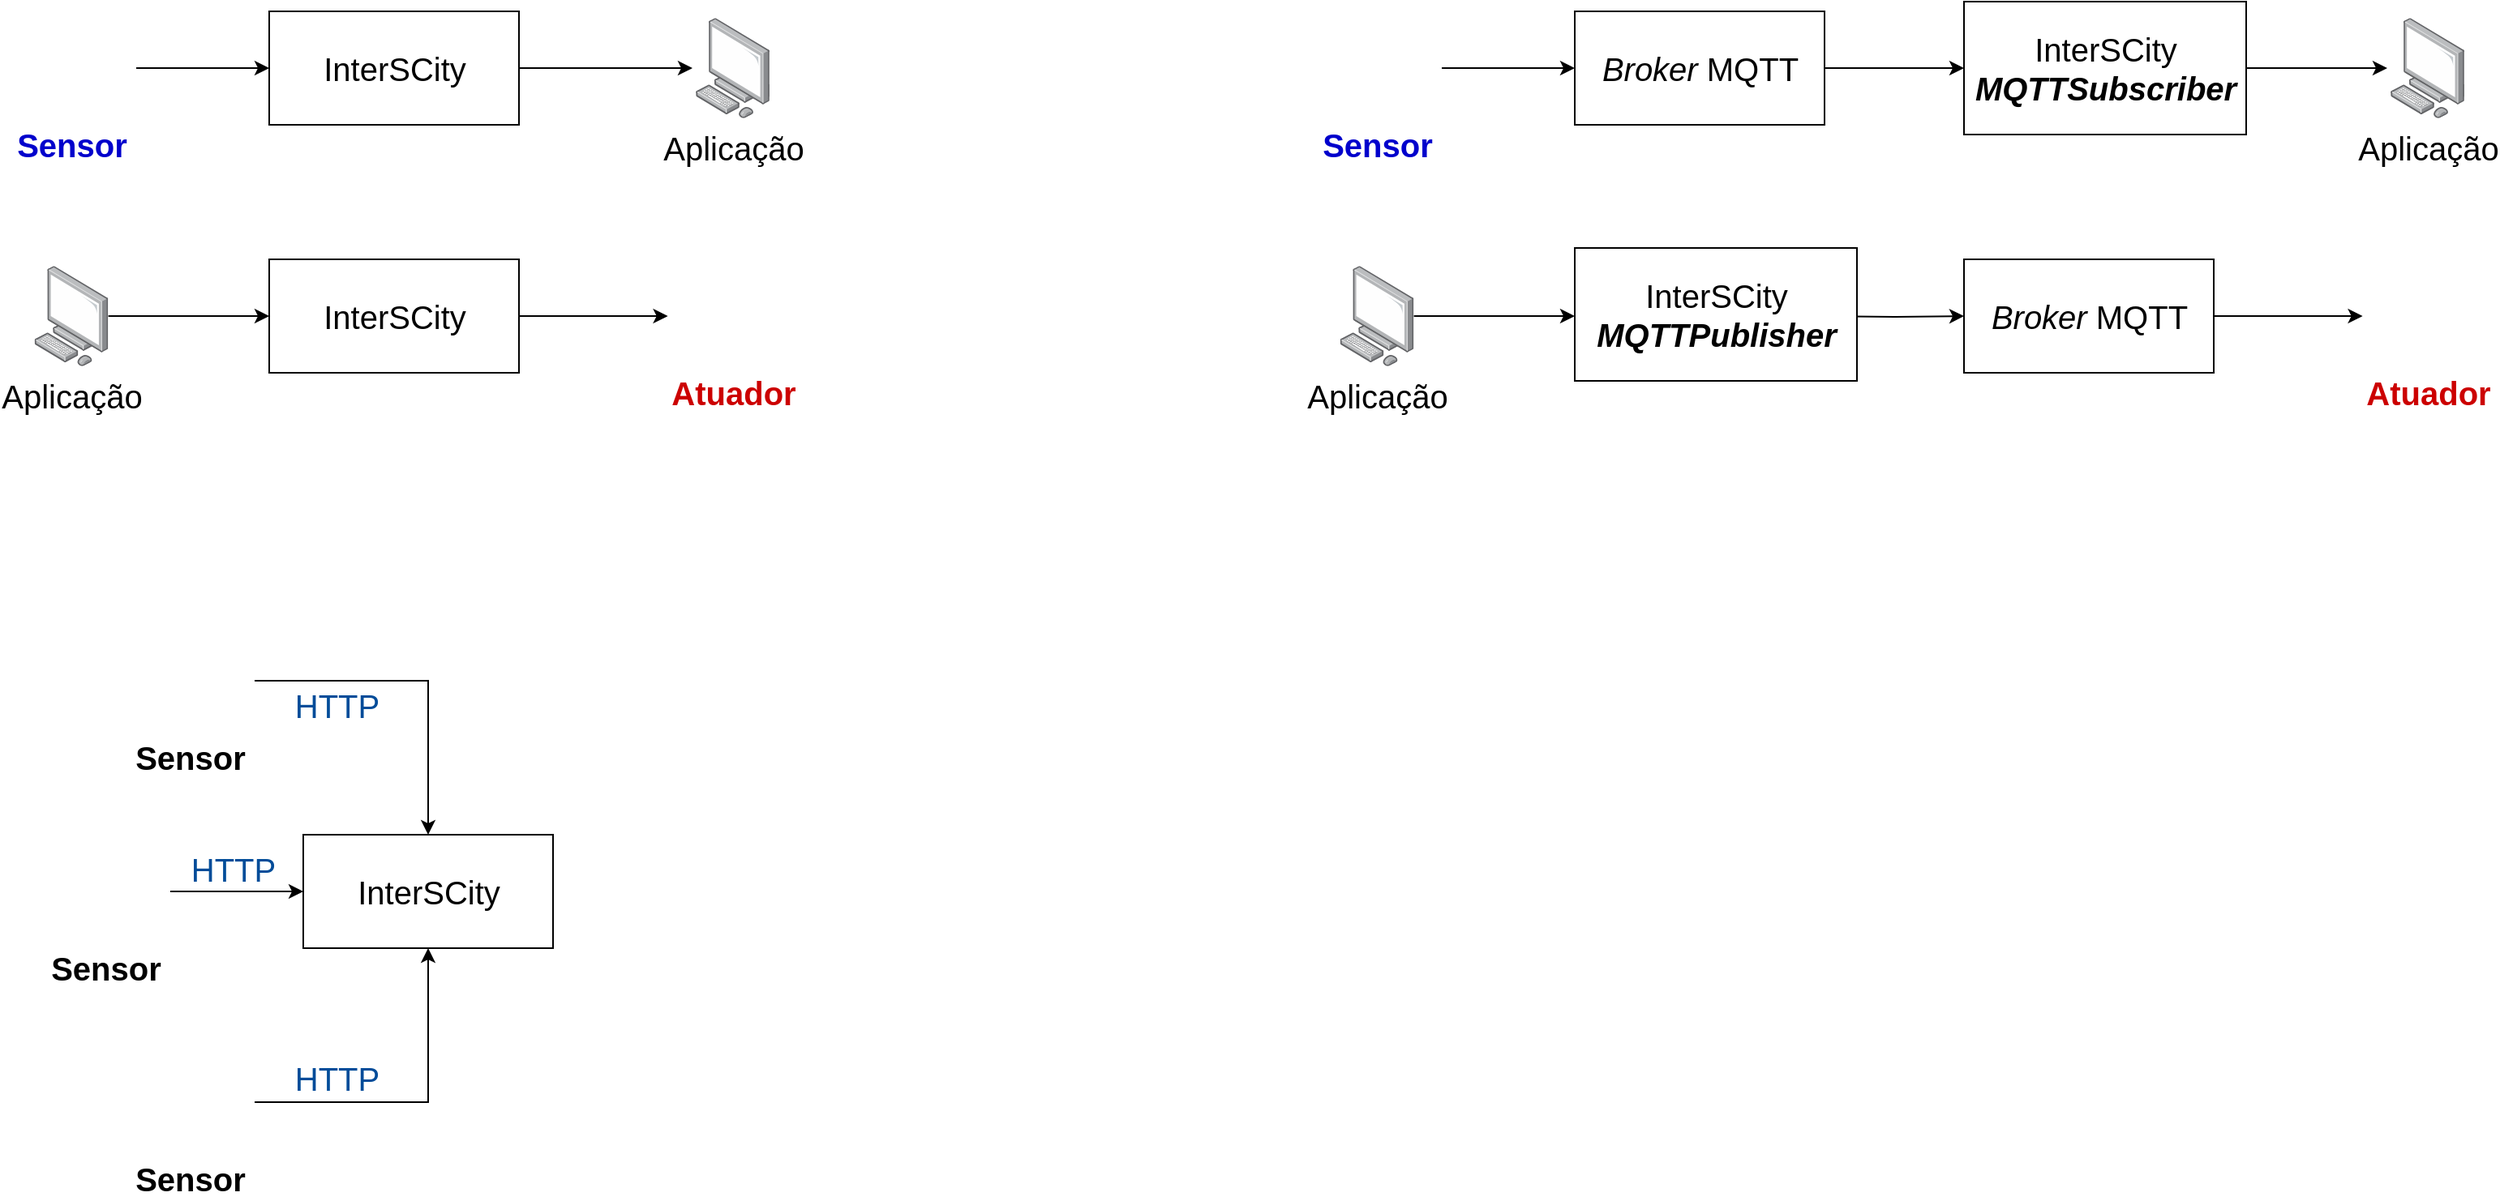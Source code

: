 <mxfile version="14.9.6" type="device"><diagram id="awm2QOP5FJoJX9uhQWzG" name="Page-1"><mxGraphModel dx="1189" dy="749" grid="0" gridSize="10" guides="1" tooltips="1" connect="1" arrows="1" fold="1" page="1" pageScale="1" pageWidth="850" pageHeight="1100" background="#ffffff" math="0" shadow="0"><root><mxCell id="0"/><mxCell id="1" parent="0"/><mxCell id="Nxv14dwnI8tz_Kg2W3dd-2" style="edgeStyle=orthogonalEdgeStyle;rounded=0;orthogonalLoop=1;jettySize=auto;html=1;exitX=1;exitY=0.5;exitDx=0;exitDy=0;entryX=-0.044;entryY=0.5;entryDx=0;entryDy=0;entryPerimeter=0;startArrow=none;startFill=0;" edge="1" parent="1" source="Nxv14dwnI8tz_Kg2W3dd-3" target="Nxv14dwnI8tz_Kg2W3dd-6"><mxGeometry relative="1" as="geometry"/></mxCell><mxCell id="Nxv14dwnI8tz_Kg2W3dd-3" value="&lt;font style=&quot;font-size: 20px&quot;&gt;InterSCity&lt;/font&gt;" style="html=1;" vertex="1" parent="1"><mxGeometry x="250" y="37" width="154" height="70" as="geometry"/></mxCell><mxCell id="Nxv14dwnI8tz_Kg2W3dd-5" value="&lt;font style=&quot;font-size: 20px&quot; color=&quot;#0000cc&quot;&gt;&lt;b&gt;Sensor&lt;/b&gt;&lt;/font&gt;" style="shape=image;html=1;verticalAlign=top;verticalLabelPosition=bottom;labelBackgroundColor=#ffffff;imageAspect=0;aspect=fixed;image=https://cdn4.iconfinder.com/data/icons/technology-83/1000/embedded_device_embedded_system_internet_embedding_embedded_systems_iot_embedded-128.png;spacing=-9;fontColor=#CC0000;" vertex="1" parent="1"><mxGeometry x="88" y="32" width="80" height="80" as="geometry"/></mxCell><mxCell id="Nxv14dwnI8tz_Kg2W3dd-6" value="&lt;font style=&quot;font-size: 20px&quot;&gt;Aplicação&lt;/font&gt;" style="points=[];aspect=fixed;html=1;align=center;shadow=0;dashed=0;image;image=img/lib/allied_telesis/computer_and_terminals/Personal_Computer.svg;spacingLeft=0;" vertex="1" parent="1"><mxGeometry x="513" y="41.1" width="45.6" height="61.8" as="geometry"/></mxCell><mxCell id="Nxv14dwnI8tz_Kg2W3dd-7" style="edgeStyle=orthogonalEdgeStyle;rounded=0;orthogonalLoop=1;jettySize=auto;html=1;exitX=1;exitY=0.5;exitDx=0;exitDy=0;entryX=0;entryY=0.5;entryDx=0;entryDy=0;startArrow=none;startFill=0;" edge="1" parent="1" source="Nxv14dwnI8tz_Kg2W3dd-5" target="Nxv14dwnI8tz_Kg2W3dd-3"><mxGeometry relative="1" as="geometry"><mxPoint x="168" y="72" as="sourcePoint"/></mxGeometry></mxCell><mxCell id="Nxv14dwnI8tz_Kg2W3dd-17" value="&lt;font style=&quot;font-size: 20px&quot; color=&quot;#cc0000&quot;&gt;&lt;b&gt;Atuador&lt;/b&gt;&lt;/font&gt;" style="shape=image;html=1;verticalAlign=top;verticalLabelPosition=bottom;labelBackgroundColor=#ffffff;imageAspect=0;aspect=fixed;image=https://cdn4.iconfinder.com/data/icons/technology-83/1000/embedded_device_embedded_system_internet_embedding_embedded_systems_iot_embedded-128.png;spacing=-9;" vertex="1" parent="1"><mxGeometry x="495.8" y="185" width="80" height="80" as="geometry"/></mxCell><mxCell id="Nxv14dwnI8tz_Kg2W3dd-24" style="edgeStyle=orthogonalEdgeStyle;rounded=0;orthogonalLoop=1;jettySize=auto;html=1;entryX=0;entryY=0.5;entryDx=0;entryDy=0;" edge="1" parent="1" source="Nxv14dwnI8tz_Kg2W3dd-18" target="Nxv14dwnI8tz_Kg2W3dd-22"><mxGeometry relative="1" as="geometry"/></mxCell><mxCell id="Nxv14dwnI8tz_Kg2W3dd-18" value="&lt;font style=&quot;font-size: 20px&quot;&gt;Aplicação&lt;/font&gt;" style="points=[];aspect=fixed;html=1;align=center;shadow=0;dashed=0;image;image=img/lib/allied_telesis/computer_and_terminals/Personal_Computer.svg;" vertex="1" parent="1"><mxGeometry x="105.2" y="194.1" width="45.6" height="61.8" as="geometry"/></mxCell><mxCell id="Nxv14dwnI8tz_Kg2W3dd-23" style="edgeStyle=orthogonalEdgeStyle;rounded=0;orthogonalLoop=1;jettySize=auto;html=1;exitX=1;exitY=0.5;exitDx=0;exitDy=0;entryX=0;entryY=0.5;entryDx=0;entryDy=0;" edge="1" parent="1" source="Nxv14dwnI8tz_Kg2W3dd-22" target="Nxv14dwnI8tz_Kg2W3dd-17"><mxGeometry relative="1" as="geometry"/></mxCell><mxCell id="Nxv14dwnI8tz_Kg2W3dd-22" value="&lt;font style=&quot;font-size: 20px&quot;&gt;InterSCity&lt;/font&gt;" style="html=1;" vertex="1" parent="1"><mxGeometry x="250" y="190" width="154" height="70" as="geometry"/></mxCell><mxCell id="Nxv14dwnI8tz_Kg2W3dd-26" value="&lt;font style=&quot;font-size: 20px&quot;&gt;InterSCity&lt;/font&gt;" style="html=1;" vertex="1" parent="1"><mxGeometry x="271" y="545" width="154" height="70" as="geometry"/></mxCell><mxCell id="Nxv14dwnI8tz_Kg2W3dd-27" value="&lt;font style=&quot;font-size: 20px&quot; color=&quot;#000000&quot;&gt;&lt;b&gt;Sensor&lt;/b&gt;&lt;/font&gt;" style="shape=image;html=1;verticalAlign=top;verticalLabelPosition=bottom;labelBackgroundColor=#ffffff;imageAspect=0;aspect=fixed;image=https://cdn4.iconfinder.com/data/icons/technology-83/1000/embedded_device_embedded_system_internet_embedding_embedded_systems_iot_embedded-128.png;spacing=-9;fontColor=#CC0000;" vertex="1" parent="1"><mxGeometry x="109" y="540" width="80" height="80" as="geometry"/></mxCell><mxCell id="Nxv14dwnI8tz_Kg2W3dd-29" style="edgeStyle=orthogonalEdgeStyle;rounded=0;orthogonalLoop=1;jettySize=auto;html=1;exitX=1;exitY=0.5;exitDx=0;exitDy=0;entryX=0;entryY=0.5;entryDx=0;entryDy=0;startArrow=none;startFill=0;" edge="1" parent="1" source="Nxv14dwnI8tz_Kg2W3dd-27" target="Nxv14dwnI8tz_Kg2W3dd-26"><mxGeometry relative="1" as="geometry"><mxPoint x="189" y="580" as="sourcePoint"/></mxGeometry></mxCell><mxCell id="Nxv14dwnI8tz_Kg2W3dd-35" style="edgeStyle=orthogonalEdgeStyle;rounded=0;jumpStyle=none;orthogonalLoop=1;jettySize=auto;html=1;entryX=0.5;entryY=1;entryDx=0;entryDy=0;fontColor=#CC0000;" edge="1" parent="1" source="Nxv14dwnI8tz_Kg2W3dd-30" target="Nxv14dwnI8tz_Kg2W3dd-26"><mxGeometry relative="1" as="geometry"/></mxCell><mxCell id="Nxv14dwnI8tz_Kg2W3dd-30" value="&lt;font style=&quot;font-size: 20px&quot; color=&quot;#000000&quot;&gt;&lt;b&gt;Sensor&lt;/b&gt;&lt;/font&gt;" style="shape=image;html=1;verticalAlign=top;verticalLabelPosition=bottom;labelBackgroundColor=#ffffff;imageAspect=0;aspect=fixed;image=https://cdn4.iconfinder.com/data/icons/technology-83/1000/embedded_device_embedded_system_internet_embedding_embedded_systems_iot_embedded-128.png;spacing=-9;fontColor=#CC0000;" vertex="1" parent="1"><mxGeometry x="161" y="670" width="80" height="80" as="geometry"/></mxCell><mxCell id="Nxv14dwnI8tz_Kg2W3dd-34" style="edgeStyle=orthogonalEdgeStyle;rounded=0;jumpStyle=none;orthogonalLoop=1;jettySize=auto;html=1;entryX=0.5;entryY=0;entryDx=0;entryDy=0;fontColor=#CC0000;" edge="1" parent="1" source="Nxv14dwnI8tz_Kg2W3dd-31" target="Nxv14dwnI8tz_Kg2W3dd-26"><mxGeometry relative="1" as="geometry"/></mxCell><mxCell id="Nxv14dwnI8tz_Kg2W3dd-31" value="&lt;font style=&quot;font-size: 20px&quot; color=&quot;#000000&quot;&gt;&lt;b&gt;Sensor&lt;/b&gt;&lt;/font&gt;" style="shape=image;html=1;verticalAlign=top;verticalLabelPosition=bottom;labelBackgroundColor=#ffffff;imageAspect=0;aspect=fixed;image=https://cdn4.iconfinder.com/data/icons/technology-83/1000/embedded_device_embedded_system_internet_embedding_embedded_systems_iot_embedded-128.png;spacing=-9;fontColor=#CC0000;" vertex="1" parent="1"><mxGeometry x="161" y="410" width="80" height="80" as="geometry"/></mxCell><mxCell id="Nxv14dwnI8tz_Kg2W3dd-38" value="&lt;font style=&quot;font-size: 20px&quot; color=&quot;#004c99&quot;&gt;HTTP&lt;/font&gt;" style="text;html=1;strokeColor=none;fillColor=none;align=center;verticalAlign=middle;whiteSpace=wrap;rounded=0;fontColor=#CC0000;" vertex="1" parent="1"><mxGeometry x="261" y="685" width="62" height="20" as="geometry"/></mxCell><mxCell id="Nxv14dwnI8tz_Kg2W3dd-39" value="&lt;font style=&quot;font-size: 20px&quot; color=&quot;#004c99&quot;&gt;HTTP&lt;/font&gt;" style="text;html=1;strokeColor=none;fillColor=none;align=center;verticalAlign=middle;whiteSpace=wrap;rounded=0;fontColor=#CC0000;" vertex="1" parent="1"><mxGeometry x="197" y="556" width="62" height="20" as="geometry"/></mxCell><mxCell id="Nxv14dwnI8tz_Kg2W3dd-40" value="&lt;font style=&quot;font-size: 20px&quot; color=&quot;#004c99&quot;&gt;HTTP&lt;/font&gt;" style="text;html=1;strokeColor=none;fillColor=none;align=center;verticalAlign=middle;whiteSpace=wrap;rounded=0;fontColor=#CC0000;" vertex="1" parent="1"><mxGeometry x="261" y="455" width="62" height="20" as="geometry"/></mxCell><mxCell id="Nxv14dwnI8tz_Kg2W3dd-42" style="edgeStyle=orthogonalEdgeStyle;rounded=0;orthogonalLoop=1;jettySize=auto;html=1;exitX=1;exitY=0.5;exitDx=0;exitDy=0;entryX=-0.044;entryY=0.5;entryDx=0;entryDy=0;entryPerimeter=0;startArrow=none;startFill=0;" edge="1" parent="1" source="Nxv14dwnI8tz_Kg2W3dd-43" target="Nxv14dwnI8tz_Kg2W3dd-45"><mxGeometry relative="1" as="geometry"/></mxCell><mxCell id="Nxv14dwnI8tz_Kg2W3dd-43" value="&lt;font style=&quot;font-size: 20px&quot;&gt;InterSCity&lt;br&gt;&lt;i&gt;&lt;b&gt;MQTTSubscriber&lt;/b&gt;&lt;/i&gt;&lt;br&gt;&lt;/font&gt;" style="html=1;" vertex="1" parent="1"><mxGeometry x="1295" y="31" width="174" height="82" as="geometry"/></mxCell><mxCell id="Nxv14dwnI8tz_Kg2W3dd-64" style="edgeStyle=orthogonalEdgeStyle;rounded=0;jumpStyle=none;orthogonalLoop=1;jettySize=auto;html=1;entryX=0;entryY=0.5;entryDx=0;entryDy=0;fontColor=#CC0000;" edge="1" parent="1" source="Nxv14dwnI8tz_Kg2W3dd-44" target="Nxv14dwnI8tz_Kg2W3dd-63"><mxGeometry relative="1" as="geometry"/></mxCell><mxCell id="Nxv14dwnI8tz_Kg2W3dd-44" value="&lt;font style=&quot;font-size: 20px&quot; color=&quot;#0000cc&quot;&gt;&lt;b&gt;Sensor&lt;/b&gt;&lt;/font&gt;" style="shape=image;html=1;verticalAlign=top;verticalLabelPosition=bottom;labelBackgroundColor=#ffffff;imageAspect=0;aspect=fixed;image=https://cdn4.iconfinder.com/data/icons/technology-83/1000/embedded_device_embedded_system_internet_embedding_embedded_systems_iot_embedded-128.png;spacing=-9;fontColor=#CC0000;" vertex="1" parent="1"><mxGeometry x="893" y="32" width="80" height="80" as="geometry"/></mxCell><mxCell id="Nxv14dwnI8tz_Kg2W3dd-45" value="&lt;font style=&quot;font-size: 20px&quot;&gt;Aplicação&lt;/font&gt;" style="points=[];aspect=fixed;html=1;align=center;shadow=0;dashed=0;image;image=img/lib/allied_telesis/computer_and_terminals/Personal_Computer.svg;spacingLeft=0;" vertex="1" parent="1"><mxGeometry x="1558" y="41.1" width="45.6" height="61.8" as="geometry"/></mxCell><mxCell id="Nxv14dwnI8tz_Kg2W3dd-47" value="&lt;font style=&quot;font-size: 20px&quot; color=&quot;#cc0000&quot;&gt;&lt;b&gt;Atuador&lt;/b&gt;&lt;/font&gt;" style="shape=image;html=1;verticalAlign=top;verticalLabelPosition=bottom;labelBackgroundColor=#ffffff;imageAspect=0;aspect=fixed;image=https://cdn4.iconfinder.com/data/icons/technology-83/1000/embedded_device_embedded_system_internet_embedding_embedded_systems_iot_embedded-128.png;spacing=-9;" vertex="1" parent="1"><mxGeometry x="1540.8" y="185" width="80" height="80" as="geometry"/></mxCell><mxCell id="Nxv14dwnI8tz_Kg2W3dd-48" style="edgeStyle=orthogonalEdgeStyle;rounded=0;orthogonalLoop=1;jettySize=auto;html=1;entryX=0;entryY=0.5;entryDx=0;entryDy=0;" edge="1" parent="1" source="Nxv14dwnI8tz_Kg2W3dd-49"><mxGeometry relative="1" as="geometry"><mxPoint x="1055" y="225" as="targetPoint"/></mxGeometry></mxCell><mxCell id="Nxv14dwnI8tz_Kg2W3dd-49" value="&lt;font style=&quot;font-size: 20px&quot;&gt;Aplicação&lt;/font&gt;" style="points=[];aspect=fixed;html=1;align=center;shadow=0;dashed=0;image;image=img/lib/allied_telesis/computer_and_terminals/Personal_Computer.svg;" vertex="1" parent="1"><mxGeometry x="910.2" y="194.1" width="45.6" height="61.8" as="geometry"/></mxCell><mxCell id="Nxv14dwnI8tz_Kg2W3dd-66" style="edgeStyle=orthogonalEdgeStyle;rounded=0;jumpStyle=none;orthogonalLoop=1;jettySize=auto;html=1;entryX=0;entryY=0.5;entryDx=0;entryDy=0;fontColor=#CC0000;" edge="1" parent="1" target="Nxv14dwnI8tz_Kg2W3dd-62"><mxGeometry relative="1" as="geometry"><mxPoint x="1209.0" y="225" as="sourcePoint"/></mxGeometry></mxCell><mxCell id="Nxv14dwnI8tz_Kg2W3dd-67" style="edgeStyle=orthogonalEdgeStyle;rounded=0;jumpStyle=none;orthogonalLoop=1;jettySize=auto;html=1;entryX=0;entryY=0.5;entryDx=0;entryDy=0;fontColor=#CC0000;" edge="1" parent="1" source="Nxv14dwnI8tz_Kg2W3dd-62" target="Nxv14dwnI8tz_Kg2W3dd-47"><mxGeometry relative="1" as="geometry"/></mxCell><mxCell id="Nxv14dwnI8tz_Kg2W3dd-62" value="&lt;font style=&quot;font-size: 20px&quot;&gt;&lt;i&gt;Broker&lt;/i&gt; MQTT&lt;br&gt;&lt;/font&gt;" style="html=1;" vertex="1" parent="1"><mxGeometry x="1295" y="190" width="154" height="70" as="geometry"/></mxCell><mxCell id="Nxv14dwnI8tz_Kg2W3dd-65" style="edgeStyle=orthogonalEdgeStyle;rounded=0;jumpStyle=none;orthogonalLoop=1;jettySize=auto;html=1;entryX=0;entryY=0.5;entryDx=0;entryDy=0;fontColor=#CC0000;" edge="1" parent="1" source="Nxv14dwnI8tz_Kg2W3dd-63" target="Nxv14dwnI8tz_Kg2W3dd-43"><mxGeometry relative="1" as="geometry"/></mxCell><mxCell id="Nxv14dwnI8tz_Kg2W3dd-63" value="&lt;font style=&quot;font-size: 20px&quot;&gt;&lt;i&gt;Broker&lt;/i&gt; MQTT&lt;/font&gt;" style="html=1;" vertex="1" parent="1"><mxGeometry x="1055" y="37" width="154" height="70" as="geometry"/></mxCell><mxCell id="Nxv14dwnI8tz_Kg2W3dd-68" value="&lt;font style=&quot;font-size: 20px&quot;&gt;InterSCity&lt;br&gt;&lt;i&gt;&lt;b&gt;MQTTPublisher&lt;/b&gt;&lt;/i&gt;&lt;br&gt;&lt;/font&gt;" style="html=1;" vertex="1" parent="1"><mxGeometry x="1055" y="183" width="174" height="82" as="geometry"/></mxCell></root></mxGraphModel></diagram></mxfile>